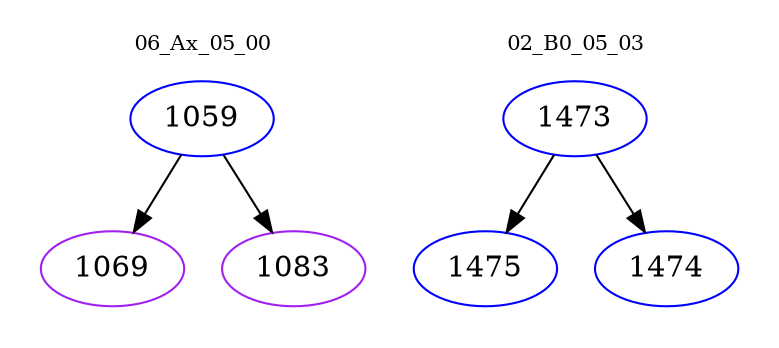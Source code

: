 digraph{
subgraph cluster_0 {
color = white
label = "06_Ax_05_00";
fontsize=10;
T0_1059 [label="1059", color="blue"]
T0_1059 -> T0_1069 [color="black"]
T0_1069 [label="1069", color="purple"]
T0_1059 -> T0_1083 [color="black"]
T0_1083 [label="1083", color="purple"]
}
subgraph cluster_1 {
color = white
label = "02_B0_05_03";
fontsize=10;
T1_1473 [label="1473", color="blue"]
T1_1473 -> T1_1475 [color="black"]
T1_1475 [label="1475", color="blue"]
T1_1473 -> T1_1474 [color="black"]
T1_1474 [label="1474", color="blue"]
}
}
